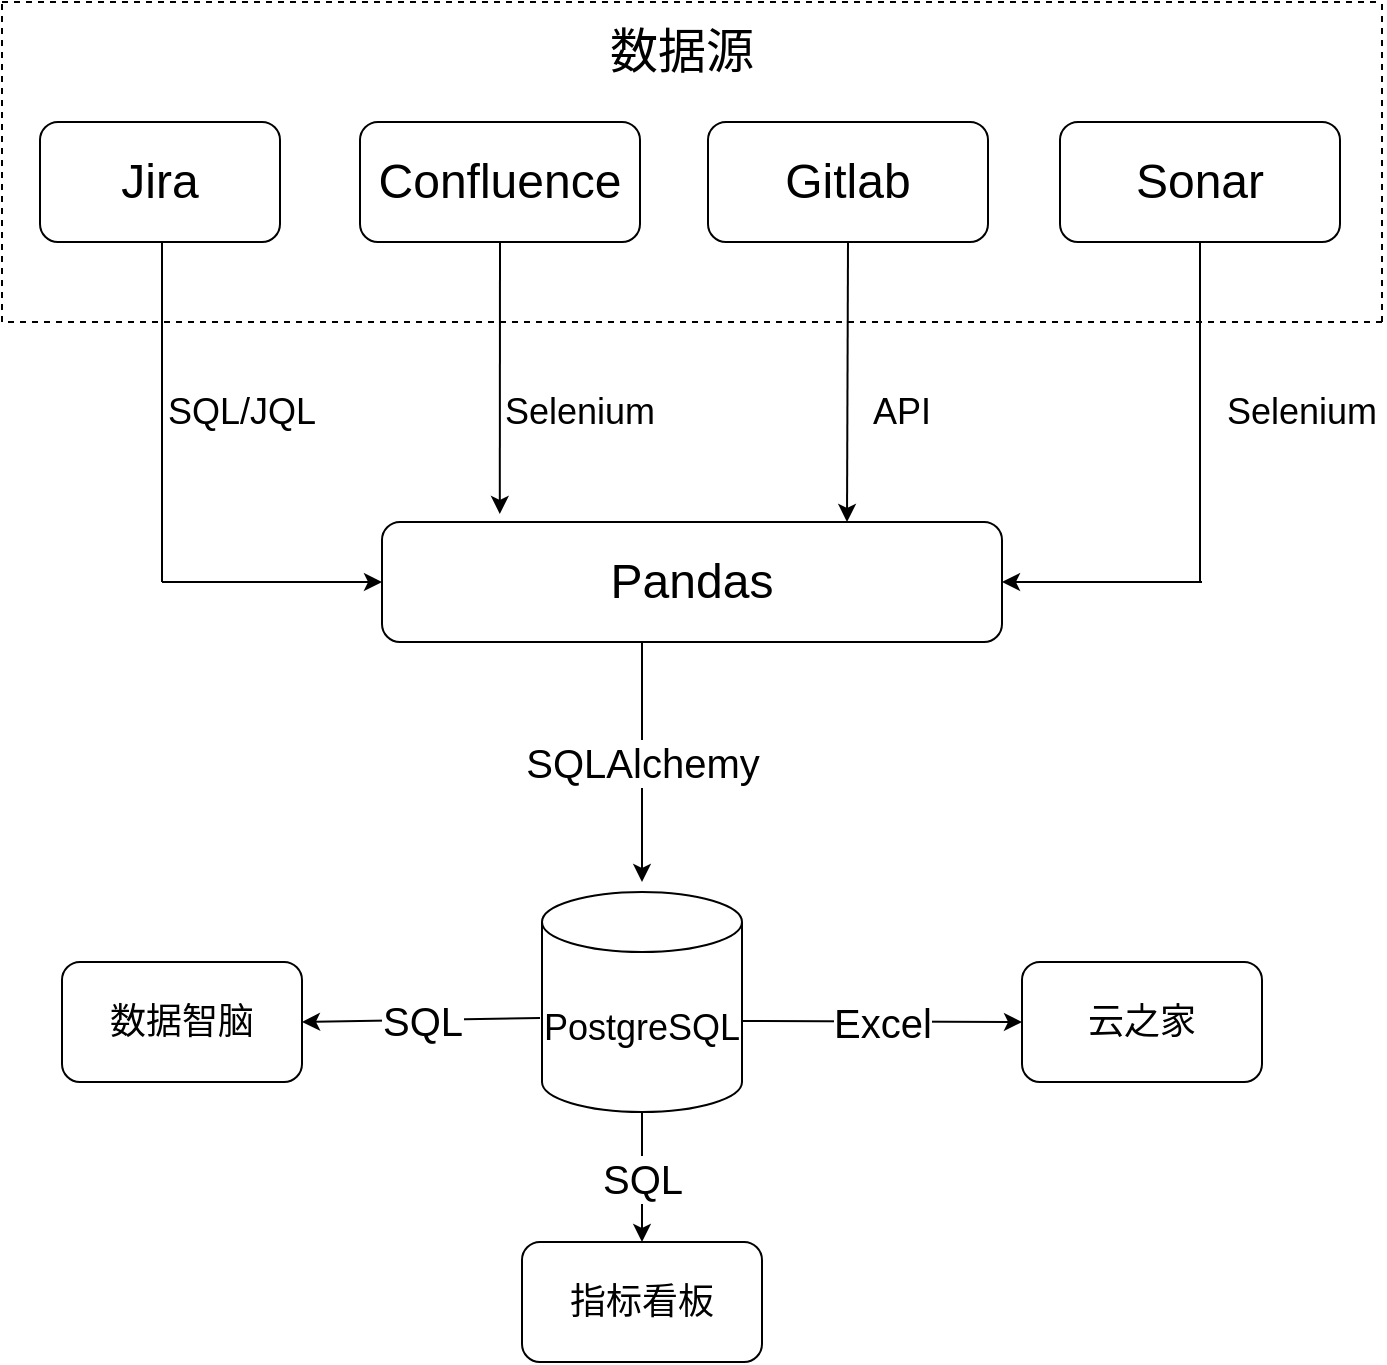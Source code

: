 <mxfile version="21.3.2" type="github">
  <diagram name="第 1 页" id="o-4WTH39u_A1Ew-NOQf-">
    <mxGraphModel dx="1434" dy="764" grid="1" gridSize="10" guides="1" tooltips="1" connect="1" arrows="1" fold="1" page="1" pageScale="1" pageWidth="827" pageHeight="1169" math="0" shadow="0">
      <root>
        <mxCell id="0" />
        <mxCell id="1" parent="0" />
        <mxCell id="yaz-IWY9uQBOTXBwcbvw-1" value="&lt;font style=&quot;font-size: 18px;&quot;&gt;PostgreSQL&lt;/font&gt;" style="shape=cylinder3;whiteSpace=wrap;html=1;boundedLbl=1;backgroundOutline=1;size=15;" vertex="1" parent="1">
          <mxGeometry x="340" y="475" width="100" height="110" as="geometry" />
        </mxCell>
        <mxCell id="yaz-IWY9uQBOTXBwcbvw-3" value="&lt;font style=&quot;font-size: 24px;&quot;&gt;Jira&lt;/font&gt;" style="rounded=1;whiteSpace=wrap;html=1;" vertex="1" parent="1">
          <mxGeometry x="89" y="90" width="120" height="60" as="geometry" />
        </mxCell>
        <mxCell id="yaz-IWY9uQBOTXBwcbvw-4" value="&lt;font style=&quot;font-size: 24px;&quot;&gt;Confluence&lt;/font&gt;" style="rounded=1;whiteSpace=wrap;html=1;" vertex="1" parent="1">
          <mxGeometry x="249" y="90" width="140" height="60" as="geometry" />
        </mxCell>
        <mxCell id="yaz-IWY9uQBOTXBwcbvw-5" value="&lt;font style=&quot;font-size: 24px;&quot;&gt;Gitlab&lt;/font&gt;" style="rounded=1;whiteSpace=wrap;html=1;" vertex="1" parent="1">
          <mxGeometry x="423" y="90" width="140" height="60" as="geometry" />
        </mxCell>
        <mxCell id="yaz-IWY9uQBOTXBwcbvw-6" value="&lt;font style=&quot;font-size: 24px;&quot;&gt;Sonar&lt;/font&gt;" style="rounded=1;whiteSpace=wrap;html=1;" vertex="1" parent="1">
          <mxGeometry x="599" y="90" width="140" height="60" as="geometry" />
        </mxCell>
        <mxCell id="yaz-IWY9uQBOTXBwcbvw-7" value="&lt;font style=&quot;font-size: 24px;&quot;&gt;数据源&lt;/font&gt;" style="text;strokeColor=none;align=center;fillColor=none;html=1;verticalAlign=middle;whiteSpace=wrap;rounded=0;" vertex="1" parent="1">
          <mxGeometry x="330" y="40" width="160" height="30" as="geometry" />
        </mxCell>
        <mxCell id="yaz-IWY9uQBOTXBwcbvw-10" value="" style="endArrow=none;dashed=1;html=1;rounded=0;" edge="1" parent="1">
          <mxGeometry width="50" height="50" relative="1" as="geometry">
            <mxPoint x="70" y="30" as="sourcePoint" />
            <mxPoint x="760" y="30" as="targetPoint" />
          </mxGeometry>
        </mxCell>
        <mxCell id="yaz-IWY9uQBOTXBwcbvw-11" value="" style="endArrow=none;dashed=1;html=1;rounded=0;" edge="1" parent="1">
          <mxGeometry width="50" height="50" relative="1" as="geometry">
            <mxPoint x="70" y="190" as="sourcePoint" />
            <mxPoint x="70" y="30" as="targetPoint" />
          </mxGeometry>
        </mxCell>
        <mxCell id="yaz-IWY9uQBOTXBwcbvw-12" value="" style="endArrow=none;dashed=1;html=1;rounded=0;" edge="1" parent="1">
          <mxGeometry width="50" height="50" relative="1" as="geometry">
            <mxPoint x="760" y="190" as="sourcePoint" />
            <mxPoint x="70" y="190" as="targetPoint" />
          </mxGeometry>
        </mxCell>
        <mxCell id="yaz-IWY9uQBOTXBwcbvw-13" value="" style="endArrow=none;dashed=1;html=1;rounded=0;" edge="1" parent="1">
          <mxGeometry width="50" height="50" relative="1" as="geometry">
            <mxPoint x="760" y="190" as="sourcePoint" />
            <mxPoint x="760" y="30" as="targetPoint" />
          </mxGeometry>
        </mxCell>
        <mxCell id="yaz-IWY9uQBOTXBwcbvw-16" value="" style="endArrow=none;html=1;rounded=0;" edge="1" parent="1">
          <mxGeometry width="50" height="50" relative="1" as="geometry">
            <mxPoint x="150" y="320" as="sourcePoint" />
            <mxPoint x="150" y="150" as="targetPoint" />
          </mxGeometry>
        </mxCell>
        <mxCell id="yaz-IWY9uQBOTXBwcbvw-18" value="&lt;font style=&quot;font-size: 24px;&quot;&gt;Pandas&lt;/font&gt;" style="rounded=1;whiteSpace=wrap;html=1;" vertex="1" parent="1">
          <mxGeometry x="260" y="290" width="310" height="60" as="geometry" />
        </mxCell>
        <mxCell id="yaz-IWY9uQBOTXBwcbvw-19" value="" style="endArrow=classic;html=1;rounded=0;" edge="1" parent="1">
          <mxGeometry relative="1" as="geometry">
            <mxPoint x="390" y="350" as="sourcePoint" />
            <mxPoint x="390" y="470" as="targetPoint" />
          </mxGeometry>
        </mxCell>
        <mxCell id="yaz-IWY9uQBOTXBwcbvw-20" value="SQLAlchemy" style="edgeLabel;resizable=0;html=1;align=center;verticalAlign=middle;fontSize=20;" connectable="0" vertex="1" parent="yaz-IWY9uQBOTXBwcbvw-19">
          <mxGeometry relative="1" as="geometry" />
        </mxCell>
        <mxCell id="yaz-IWY9uQBOTXBwcbvw-21" value="" style="endArrow=classic;html=1;rounded=0;entryX=0;entryY=0.5;entryDx=0;entryDy=0;" edge="1" parent="1" target="yaz-IWY9uQBOTXBwcbvw-18">
          <mxGeometry width="50" height="50" relative="1" as="geometry">
            <mxPoint x="150" y="320" as="sourcePoint" />
            <mxPoint x="440" y="370" as="targetPoint" />
          </mxGeometry>
        </mxCell>
        <mxCell id="yaz-IWY9uQBOTXBwcbvw-22" value="" style="endArrow=classic;html=1;rounded=0;exitX=0.5;exitY=1;exitDx=0;exitDy=0;entryX=0.19;entryY=-0.067;entryDx=0;entryDy=0;entryPerimeter=0;" edge="1" parent="1" source="yaz-IWY9uQBOTXBwcbvw-4" target="yaz-IWY9uQBOTXBwcbvw-18">
          <mxGeometry width="50" height="50" relative="1" as="geometry">
            <mxPoint x="390" y="420" as="sourcePoint" />
            <mxPoint x="440" y="370" as="targetPoint" />
          </mxGeometry>
        </mxCell>
        <mxCell id="yaz-IWY9uQBOTXBwcbvw-23" value="" style="endArrow=classic;html=1;rounded=0;exitX=0.5;exitY=1;exitDx=0;exitDy=0;entryX=0.75;entryY=0;entryDx=0;entryDy=0;" edge="1" parent="1" source="yaz-IWY9uQBOTXBwcbvw-5" target="yaz-IWY9uQBOTXBwcbvw-18">
          <mxGeometry width="50" height="50" relative="1" as="geometry">
            <mxPoint x="390" y="420" as="sourcePoint" />
            <mxPoint x="440" y="370" as="targetPoint" />
          </mxGeometry>
        </mxCell>
        <mxCell id="yaz-IWY9uQBOTXBwcbvw-24" value="" style="endArrow=none;html=1;rounded=0;entryX=0.5;entryY=1;entryDx=0;entryDy=0;" edge="1" parent="1" target="yaz-IWY9uQBOTXBwcbvw-6">
          <mxGeometry width="50" height="50" relative="1" as="geometry">
            <mxPoint x="669" y="320" as="sourcePoint" />
            <mxPoint x="440" y="370" as="targetPoint" />
          </mxGeometry>
        </mxCell>
        <mxCell id="yaz-IWY9uQBOTXBwcbvw-25" value="" style="endArrow=classic;html=1;rounded=0;entryX=1;entryY=0.5;entryDx=0;entryDy=0;" edge="1" parent="1" target="yaz-IWY9uQBOTXBwcbvw-18">
          <mxGeometry width="50" height="50" relative="1" as="geometry">
            <mxPoint x="670" y="320" as="sourcePoint" />
            <mxPoint x="440" y="370" as="targetPoint" />
          </mxGeometry>
        </mxCell>
        <mxCell id="yaz-IWY9uQBOTXBwcbvw-26" value="&lt;font style=&quot;font-size: 18px;&quot;&gt;SQL/JQL&lt;/font&gt;" style="text;html=1;strokeColor=none;fillColor=none;align=center;verticalAlign=middle;whiteSpace=wrap;rounded=0;" vertex="1" parent="1">
          <mxGeometry x="160" y="220" width="60" height="30" as="geometry" />
        </mxCell>
        <mxCell id="yaz-IWY9uQBOTXBwcbvw-27" value="&lt;span style=&quot;font-size: 18px;&quot;&gt;Selenium&lt;/span&gt;" style="text;html=1;strokeColor=none;fillColor=none;align=center;verticalAlign=middle;whiteSpace=wrap;rounded=0;" vertex="1" parent="1">
          <mxGeometry x="329" y="220" width="60" height="30" as="geometry" />
        </mxCell>
        <mxCell id="yaz-IWY9uQBOTXBwcbvw-28" value="&lt;span style=&quot;font-size: 18px;&quot;&gt;API&lt;/span&gt;" style="text;html=1;strokeColor=none;fillColor=none;align=center;verticalAlign=middle;whiteSpace=wrap;rounded=0;" vertex="1" parent="1">
          <mxGeometry x="490" y="220" width="60" height="30" as="geometry" />
        </mxCell>
        <mxCell id="yaz-IWY9uQBOTXBwcbvw-29" value="&lt;span style=&quot;font-size: 18px;&quot;&gt;Selenium&lt;/span&gt;" style="text;html=1;strokeColor=none;fillColor=none;align=center;verticalAlign=middle;whiteSpace=wrap;rounded=0;" vertex="1" parent="1">
          <mxGeometry x="690" y="220" width="60" height="30" as="geometry" />
        </mxCell>
        <mxCell id="yaz-IWY9uQBOTXBwcbvw-30" value="&lt;font style=&quot;font-size: 18px;&quot;&gt;数据智脑&lt;/font&gt;" style="rounded=1;whiteSpace=wrap;html=1;" vertex="1" parent="1">
          <mxGeometry x="100" y="510" width="120" height="60" as="geometry" />
        </mxCell>
        <mxCell id="yaz-IWY9uQBOTXBwcbvw-31" value="&lt;font style=&quot;font-size: 18px;&quot;&gt;云之家&lt;/font&gt;" style="rounded=1;whiteSpace=wrap;html=1;" vertex="1" parent="1">
          <mxGeometry x="580" y="510" width="120" height="60" as="geometry" />
        </mxCell>
        <mxCell id="yaz-IWY9uQBOTXBwcbvw-33" value="Excel" style="endArrow=classic;html=1;rounded=0;entryX=0;entryY=0.5;entryDx=0;entryDy=0;fontSize=20;" edge="1" parent="1" target="yaz-IWY9uQBOTXBwcbvw-31">
          <mxGeometry relative="1" as="geometry">
            <mxPoint x="440" y="539.5" as="sourcePoint" />
            <mxPoint x="540" y="539.5" as="targetPoint" />
          </mxGeometry>
        </mxCell>
        <mxCell id="yaz-IWY9uQBOTXBwcbvw-35" value="" style="endArrow=classic;html=1;rounded=0;exitX=-0.01;exitY=0.573;exitDx=0;exitDy=0;exitPerimeter=0;entryX=1;entryY=0.5;entryDx=0;entryDy=0;" edge="1" parent="1" source="yaz-IWY9uQBOTXBwcbvw-1" target="yaz-IWY9uQBOTXBwcbvw-30">
          <mxGeometry relative="1" as="geometry">
            <mxPoint x="360" y="500" as="sourcePoint" />
            <mxPoint x="460" y="500" as="targetPoint" />
          </mxGeometry>
        </mxCell>
        <mxCell id="yaz-IWY9uQBOTXBwcbvw-36" value="SQL" style="edgeLabel;resizable=0;html=1;align=center;verticalAlign=middle;fontSize=20;" connectable="0" vertex="1" parent="yaz-IWY9uQBOTXBwcbvw-35">
          <mxGeometry relative="1" as="geometry" />
        </mxCell>
        <mxCell id="yaz-IWY9uQBOTXBwcbvw-37" value="" style="endArrow=classic;html=1;rounded=0;exitX=0.5;exitY=1;exitDx=0;exitDy=0;exitPerimeter=0;" edge="1" parent="1" source="yaz-IWY9uQBOTXBwcbvw-1">
          <mxGeometry relative="1" as="geometry">
            <mxPoint x="360" y="500" as="sourcePoint" />
            <mxPoint x="390" y="650" as="targetPoint" />
          </mxGeometry>
        </mxCell>
        <mxCell id="yaz-IWY9uQBOTXBwcbvw-38" value="SQL" style="edgeLabel;resizable=0;html=1;align=center;verticalAlign=middle;fontSize=20;" connectable="0" vertex="1" parent="yaz-IWY9uQBOTXBwcbvw-37">
          <mxGeometry relative="1" as="geometry" />
        </mxCell>
        <mxCell id="yaz-IWY9uQBOTXBwcbvw-39" value="指标看板" style="rounded=1;whiteSpace=wrap;html=1;fontSize=18;" vertex="1" parent="1">
          <mxGeometry x="330" y="650" width="120" height="60" as="geometry" />
        </mxCell>
      </root>
    </mxGraphModel>
  </diagram>
</mxfile>
